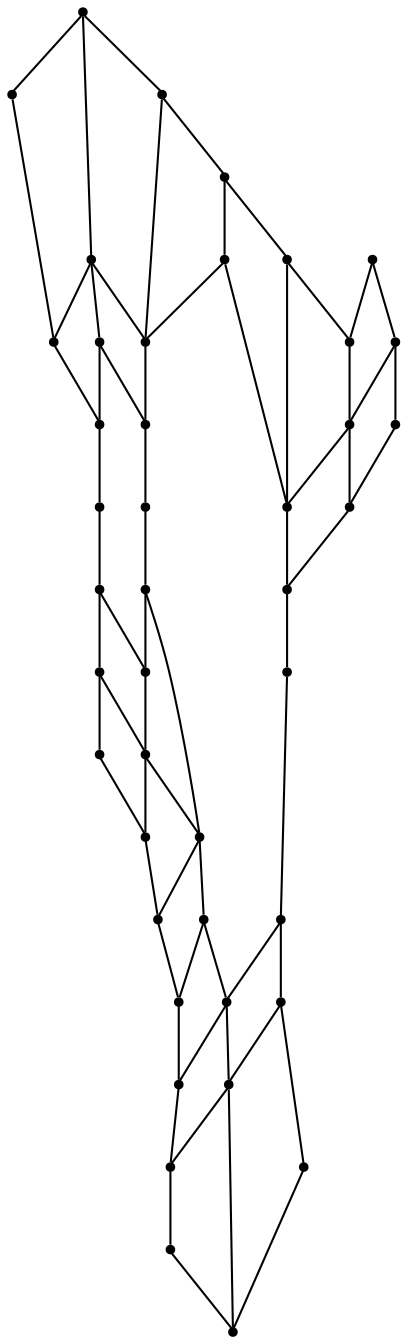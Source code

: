 graph {
  node [shape=point,comment="{\"directed\":false,\"doi\":\"10.1007/11618058_3\",\"figure\":\"4 (6)\"}"]

  v0 [pos="857.7001498909883,1438.4942557460572"]
  v1 [pos="852.4491960392442,1447.7328167405235"]
  v2 [pos="846.5314362281977,1419.00579393372"]
  v3 [pos="843.6850790334303,1463.4077892747032"]
  v4 [pos="840.0823174055233,1429.8849290655558"]
  v5 [pos="826.5120753088663,1380.8109150376426"]
  v6 [pos="829.8574718386628,1448.080780709436"]
  v7 [pos="816.8019440406977,1395.53593258525"]
  v8 [pos="792.0639898255814,1439.4932613816368"]
  v9 [pos="802.9670557776163,1324.819297199101"]
  v10 [pos="796.1855991097384,1327.0516262498006"]
  v11 [pos="775.4859193313954,1270.4827811366822"]
  v12 [pos="758.7213390261628,1264.4068266994263"]
  v13 [pos="719.314003452035,1464.4859180894005"]
  v14 [pos="756.9699877361918,1232.8651295151815"]
  v15 [pos="742.9934365915698,1229.315140450647"]
  v16 [pos="714.0995026344476,1242.16196001038"]
  v17 [pos="746.609711119186,1214.1067371811973"]
  v18 [pos="731.5235760356104,1212.9931952602174"]
  v19 [pos="720.3340048146802,1222.7494742519166"]
  v20 [pos="701.7430209847383,1213.327648842981"]
  v21 [pos="643.0821243640988,1475.9994691656534"]
  v22 [pos="661.6063862645349,1253.4693266994263"]
  v23 [pos="653.0923055959303,1221.960944537968"]
  v24 [pos="612.5764353197675,1277.4859295334923"]
  v25 [pos="608.9299236918605,1247.214081490686"]
  v26 [pos="613.4151571584302,1494.2734903143353"]
  v27 [pos="600.186648346657,1454.3317979620404"]
  v28 [pos="607.2087936046512,1500.881817544153"]
  v29 [pos="586.1423578306686,1322.1025969630982"]
  v30 [pos="596.1723473837209,1488.7776559637493"]
  v31 [pos="598.1310501453488,1266.590105101119"]
  v32 [pos="584.2836823219477,1266.5515448695924"]
  v33 [pos="593.4728833575581,1504.0818081345662"]
  v34 [pos="584.7546148255814,1391.6775888250772"]
  v35 [pos="584.7420875726744,1448.6391252325482"]
  v36 [pos="582.5489916424419,1286.1234213954713"]
  v37 [pos="585.6245594113373,1485.923467680465"]
  v38 [pos="585.0713412972384,1504.2078203009075"]
  v39 [pos="575.1351153706396,1337.276540800582"]
  v40 [pos="577.9783407521802,1394.1244945969688"]
  v41 [pos="572.4189748364824,1277.3609028306114"]
  v42 [pos="572.7107103924418,1297.8692557460572"]

  v0 -- v1 [id="-1",pos="857.7001498909883,1438.4942557460572 852.4491960392442,1447.7328167405235 852.4491960392442,1447.7328167405235 852.4491960392442,1447.7328167405235"]
  v42 -- v41 [id="-3",pos="572.7107103924418,1297.8692557460572 572.4189748364824,1277.3609028306114 572.4189748364824,1277.3609028306114 572.4189748364824,1277.3609028306114"]
  v42 -- v39 [id="-7",pos="572.7107103924418,1297.8692557460572 575.1351153706396,1337.276540800582 575.1351153706396,1337.276540800582 575.1351153706396,1337.276540800582"]
  v41 -- v32 [id="-8",pos="572.4189748364824,1277.3609028306114 584.2836823219477,1266.5515448695924 584.2836823219477,1266.5515448695924 584.2836823219477,1266.5515448695924"]
  v42 -- v36 [id="-9",pos="572.7107103924418,1297.8692557460572 582.5489916424419,1286.1234213954713 582.5489916424419,1286.1234213954713 582.5489916424419,1286.1234213954713"]
  v39 -- v40 [id="-15",pos="575.1351153706396,1337.276540800582 577.9783407521802,1394.1244945969688 577.9783407521802,1394.1244945969688 577.9783407521802,1394.1244945969688"]
  v39 -- v29 [id="-16",pos="575.1351153706396,1337.276540800582 586.1423578306686,1322.1025969630982 586.1423578306686,1322.1025969630982 586.1423578306686,1322.1025969630982"]
  v40 -- v35 [id="-21",pos="577.9783407521802,1394.1244945969688 584.7420875726744,1448.6391252325482 584.7420875726744,1448.6391252325482 584.7420875726744,1448.6391252325482"]
  v40 -- v34 [id="-22",pos="577.9783407521802,1394.1244945969688 584.7546148255814,1391.6775888250772 584.7546148255814,1391.6775888250772 584.7546148255814,1391.6775888250772"]
  v36 -- v32 [id="-26",pos="582.5489916424419,1286.1234213954713 584.2836823219477,1266.5515448695924 584.2836823219477,1266.5515448695924 584.2836823219477,1266.5515448695924"]
  v36 -- v29 [id="-31",pos="582.5489916424419,1286.1234213954713 586.1423578306686,1322.1025969630982 586.1423578306686,1322.1025969630982 586.1423578306686,1322.1025969630982"]
  v36 -- v31 [id="-34",pos="582.5489916424419,1286.1234213954713 598.1310501453488,1266.590105101119 598.1310501453488,1266.590105101119 598.1310501453488,1266.590105101119"]
  v34 -- v29 [id="-39",pos="584.7546148255814,1391.6775888250772 586.1423578306686,1322.1025969630982 586.1423578306686,1322.1025969630982 586.1423578306686,1322.1025969630982"]
  v38 -- v37 [id="-41",pos="585.0713412972384,1504.2078203009075 585.6245594113373,1485.923467680465 585.6245594113373,1485.923467680465 585.6245594113373,1485.923467680465"]
  v35 -- v37 [id="-45",pos="584.7420875726744,1448.6391252325482 585.6245594113373,1485.923467680465 585.6245594113373,1485.923467680465 585.6245594113373,1485.923467680465"]
  v32 -- v25 [id="-50",pos="584.2836823219477,1266.5515448695924 608.9299236918605,1247.214081490686 608.9299236918605,1247.214081490686 608.9299236918605,1247.214081490686"]
  v34 -- v27 [id="-52",pos="584.7546148255814,1391.6775888250772 600.186648346657,1454.3317979620404 600.186648346657,1454.3317979620404 600.186648346657,1454.3317979620404"]
  v35 -- v27 [id="-61",pos="584.7420875726744,1448.6391252325482 600.186648346657,1454.3317979620404 600.186648346657,1454.3317979620404 600.186648346657,1454.3317979620404"]
  v29 -- v24 [id="-62",pos="586.1423578306686,1322.1025969630982 612.5764353197675,1277.4859295334923 612.5764353197675,1277.4859295334923 612.5764353197675,1277.4859295334923"]
  v38 -- v33 [id="-63",pos="585.0713412972384,1504.2078203009075 593.4728833575581,1504.0818081345662 593.4728833575581,1504.0818081345662 593.4728833575581,1504.0818081345662"]
  v37 -- v30 [id="-67",pos="585.6245594113373,1485.923467680465 596.1723473837209,1488.7776559637493 596.1723473837209,1488.7776559637493 596.1723473837209,1488.7776559637493"]
  v33 -- v30 [id="-70",pos="593.4728833575581,1504.0818081345662 596.1723473837209,1488.7776559637493 596.1723473837209,1488.7776559637493 596.1723473837209,1488.7776559637493"]
  v33 -- v28 [id="-74",pos="593.4728833575581,1504.0818081345662 607.2087936046512,1500.881817544153 607.2087936046512,1500.881817544153 607.2087936046512,1500.881817544153"]
  v30 -- v27 [id="-77",pos="596.1723473837209,1488.7776559637493 600.186648346657,1454.3317979620404 600.186648346657,1454.3317979620404 600.186648346657,1454.3317979620404"]
  v30 -- v26 [id="-83",pos="596.1723473837209,1488.7776559637493 613.4151571584302,1494.2734903143353 613.4151571584302,1494.2734903143353 613.4151571584302,1494.2734903143353"]
  v31 -- v25 [id="-86",pos="598.1310501453488,1266.590105101119 608.9299236918605,1247.214081490686 608.9299236918605,1247.214081490686 608.9299236918605,1247.214081490686"]
  v31 -- v24 [id="-91",pos="598.1310501453488,1266.590105101119 612.5764353197675,1277.4859295334923 612.5764353197675,1277.4859295334923 612.5764353197675,1277.4859295334923"]
  v27 -- v21 [id="-95",pos="600.186648346657,1454.3317979620404 643.0821243640988,1475.9994691656534 643.0821243640988,1475.9994691656534 643.0821243640988,1475.9994691656534"]
  v28 -- v26 [id="-101",pos="607.2087936046512,1500.881817544153 613.4151571584302,1494.2734903143353 613.4151571584302,1494.2734903143353 613.4151571584302,1494.2734903143353"]
  v25 -- v23 [id="-104",pos="608.9299236918605,1247.214081490686 653.0923055959303,1221.960944537968 653.0923055959303,1221.960944537968 653.0923055959303,1221.960944537968"]
  v24 -- v22 [id="-114",pos="612.5764353197675,1277.4859295334923 661.6063862645349,1253.4693266994263 661.6063862645349,1253.4693266994263 661.6063862645349,1253.4693266994263"]
  v26 -- v21 [id="-116",pos="613.4151571584302,1494.2734903143353 643.0821243640988,1475.9994691656534 643.0821243640988,1475.9994691656534 643.0821243640988,1475.9994691656534"]
  v21 -- v13 [id="-122",pos="643.0821243640988,1475.9994691656534 719.314003452035,1464.4859180894005 719.314003452035,1464.4859180894005 719.314003452035,1464.4859180894005"]
  v23 -- v20 [id="-126",pos="653.0923055959303,1221.960944537968 701.7430209847383,1213.327648842981 701.7430209847383,1213.327648842981 701.7430209847383,1213.327648842981"]
  v22 -- v16 [id="-130",pos="661.6063862645349,1253.4693266994263 714.0995026344476,1242.16196001038 714.0995026344476,1242.16196001038 714.0995026344476,1242.16196001038"]
  v20 -- v19 [id="-135",pos="701.7430209847383,1213.327648842981 720.3340048146802,1222.7494742519166 720.3340048146802,1222.7494742519166 720.3340048146802,1222.7494742519166"]
  v20 -- v18 [id="-136",pos="701.7430209847383,1213.327648842981 731.5235760356104,1212.9931952602174 731.5235760356104,1212.9931952602174 731.5235760356104,1212.9931952602174"]
  v16 -- v19 [id="-140",pos="714.0995026344476,1242.16196001038 720.3340048146802,1222.7494742519166 720.3340048146802,1222.7494742519166 720.3340048146802,1222.7494742519166"]
  v16 -- v12 [id="-143",pos="714.0995026344476,1242.16196001038 758.7213390261628,1264.4068266994263 758.7213390261628,1264.4068266994263 758.7213390261628,1264.4068266994263"]
  v13 -- v8 [id="-150",pos="719.314003452035,1464.4859180894005 792.0639898255814,1439.4932613816368 792.0639898255814,1439.4932613816368 792.0639898255814,1439.4932613816368"]
  v19 -- v15 [id="-153",pos="720.3340048146802,1222.7494742519166 742.9934365915698,1229.315140450647 742.9934365915698,1229.315140450647 742.9934365915698,1229.315140450647"]
  v18 -- v15 [id="-157",pos="731.5235760356104,1212.9931952602174 742.9934365915698,1229.315140450647 742.9934365915698,1229.315140450647 742.9934365915698,1229.315140450647"]
  v18 -- v17 [id="-159",pos="731.5235760356104,1212.9931952602174 746.609711119186,1214.1067371811973 746.609711119186,1214.1067371811973 746.609711119186,1214.1067371811973"]
  v15 -- v12 [id="-165",pos="742.9934365915698,1229.315140450647 758.7213390261628,1264.4068266994263 758.7213390261628,1264.4068266994263 758.7213390261628,1264.4068266994263"]
  v15 -- v14 [id="-169",pos="742.9934365915698,1229.315140450647 756.9699877361918,1232.8651295151815 756.9699877361918,1232.8651295151815 756.9699877361918,1232.8651295151815"]
  v17 -- v14 [id="-171",pos="746.609711119186,1214.1067371811973 756.9699877361918,1232.8651295151815 756.9699877361918,1232.8651295151815 756.9699877361918,1232.8651295151815"]
  v14 -- v11 [id="-180",pos="756.9699877361918,1232.8651295151815 775.4859193313954,1270.4827811366822 775.4859193313954,1270.4827811366822 775.4859193313954,1270.4827811366822"]
  v12 -- v10 [id="-183",pos="758.7213390261628,1264.4068266994263 796.1855991097384,1327.0516262498006 796.1855991097384,1327.0516262498006 796.1855991097384,1327.0516262498006"]
  v12 -- v11 [id="-185",pos="758.7213390261628,1264.4068266994263 775.4859193313954,1270.4827811366822 775.4859193313954,1270.4827811366822 775.4859193313954,1270.4827811366822"]
  v11 -- v9 [id="-191",pos="775.4859193313954,1270.4827811366822 802.9670557776163,1324.819297199101 802.9670557776163,1324.819297199101 802.9670557776163,1324.819297199101"]
  v8 -- v7 [id="-194",pos="792.0639898255814,1439.4932613816368 816.8019440406977,1395.53593258525 816.8019440406977,1395.53593258525 816.8019440406977,1395.53593258525"]
  v8 -- v6 [id="-197",pos="792.0639898255814,1439.4932613816368 829.8574718386628,1448.080780709436 829.8574718386628,1448.080780709436 829.8574718386628,1448.080780709436"]
  v10 -- v7 [id="-201",pos="796.1855991097384,1327.0516262498006 816.8019440406977,1395.53593258525 816.8019440406977,1395.53593258525 816.8019440406977,1395.53593258525"]
  v10 -- v9 [id="-202",pos="796.1855991097384,1327.0516262498006 802.9670557776163,1324.819297199101 802.9670557776163,1324.819297199101 802.9670557776163,1324.819297199101"]
  v9 -- v5 [id="-209",pos="802.9670557776163,1324.819297199101 826.5120753088663,1380.8109150376426 826.5120753088663,1380.8109150376426 826.5120753088663,1380.8109150376426"]
  v7 -- v5 [id="-214",pos="816.8019440406977,1395.53593258525 826.5120753088663,1380.8109150376426 826.5120753088663,1380.8109150376426 826.5120753088663,1380.8109150376426"]
  v7 -- v4 [id="-217",pos="816.8019440406977,1395.53593258525 840.0823174055233,1429.8849290655558 840.0823174055233,1429.8849290655558 840.0823174055233,1429.8849290655558"]
  v5 -- v2 [id="-223",pos="826.5120753088663,1380.8109150376426 846.5314362281977,1419.00579393372 846.5314362281977,1419.00579393372 846.5314362281977,1419.00579393372"]
  v6 -- v4 [id="-226",pos="829.8574718386628,1448.080780709436 840.0823174055233,1429.8849290655558 840.0823174055233,1429.8849290655558 840.0823174055233,1429.8849290655558"]
  v6 -- v3 [id="-229",pos="829.8574718386628,1448.080780709436 843.6850790334303,1463.4077892747032 843.6850790334303,1463.4077892747032 843.6850790334303,1463.4077892747032"]
  v4 -- v2 [id="-234",pos="840.0823174055233,1429.8849290655558 846.5314362281977,1419.00579393372 846.5314362281977,1419.00579393372 846.5314362281977,1419.00579393372"]
  v4 -- v1 [id="-237",pos="840.0823174055233,1429.8849290655558 852.4491960392442,1447.7328167405235 852.4491960392442,1447.7328167405235 852.4491960392442,1447.7328167405235"]
  v3 -- v1 [id="-240",pos="843.6850790334303,1463.4077892747032 852.4491960392442,1447.7328167405235 852.4491960392442,1447.7328167405235 852.4491960392442,1447.7328167405235"]
  v2 -- v0 [id="-247",pos="846.5314362281977,1419.00579393372 857.7001498909883,1438.4942557460572 857.7001498909883,1438.4942557460572 857.7001498909883,1438.4942557460572"]
}